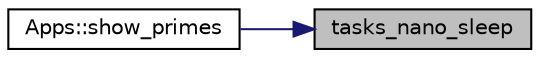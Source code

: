 digraph "tasks_nano_sleep"
{
 // LATEX_PDF_SIZE
  edge [fontname="Helvetica",fontsize="10",labelfontname="Helvetica",labelfontsize="10"];
  node [fontname="Helvetica",fontsize="10",shape=record];
  rankdir="RL";
  Node1 [label="tasks_nano_sleep",height=0.2,width=0.4,color="black", fillcolor="grey75", style="filled", fontcolor="black",tooltip="Sleep for a given period of time (in nanoseconds)."];
  Node1 -> Node2 [dir="back",color="midnightblue",fontsize="10",style="solid",fontname="Helvetica"];
  Node2 [label="Apps::show_primes",height=0.2,width=0.4,color="black", fillcolor="white", style="filled",URL="$dc/da3/namespace_apps.html#aebbc688ed6a7097af1dd858ca0559d4b",tooltip="Starts a task to display number of primes found by find_primes."];
}
